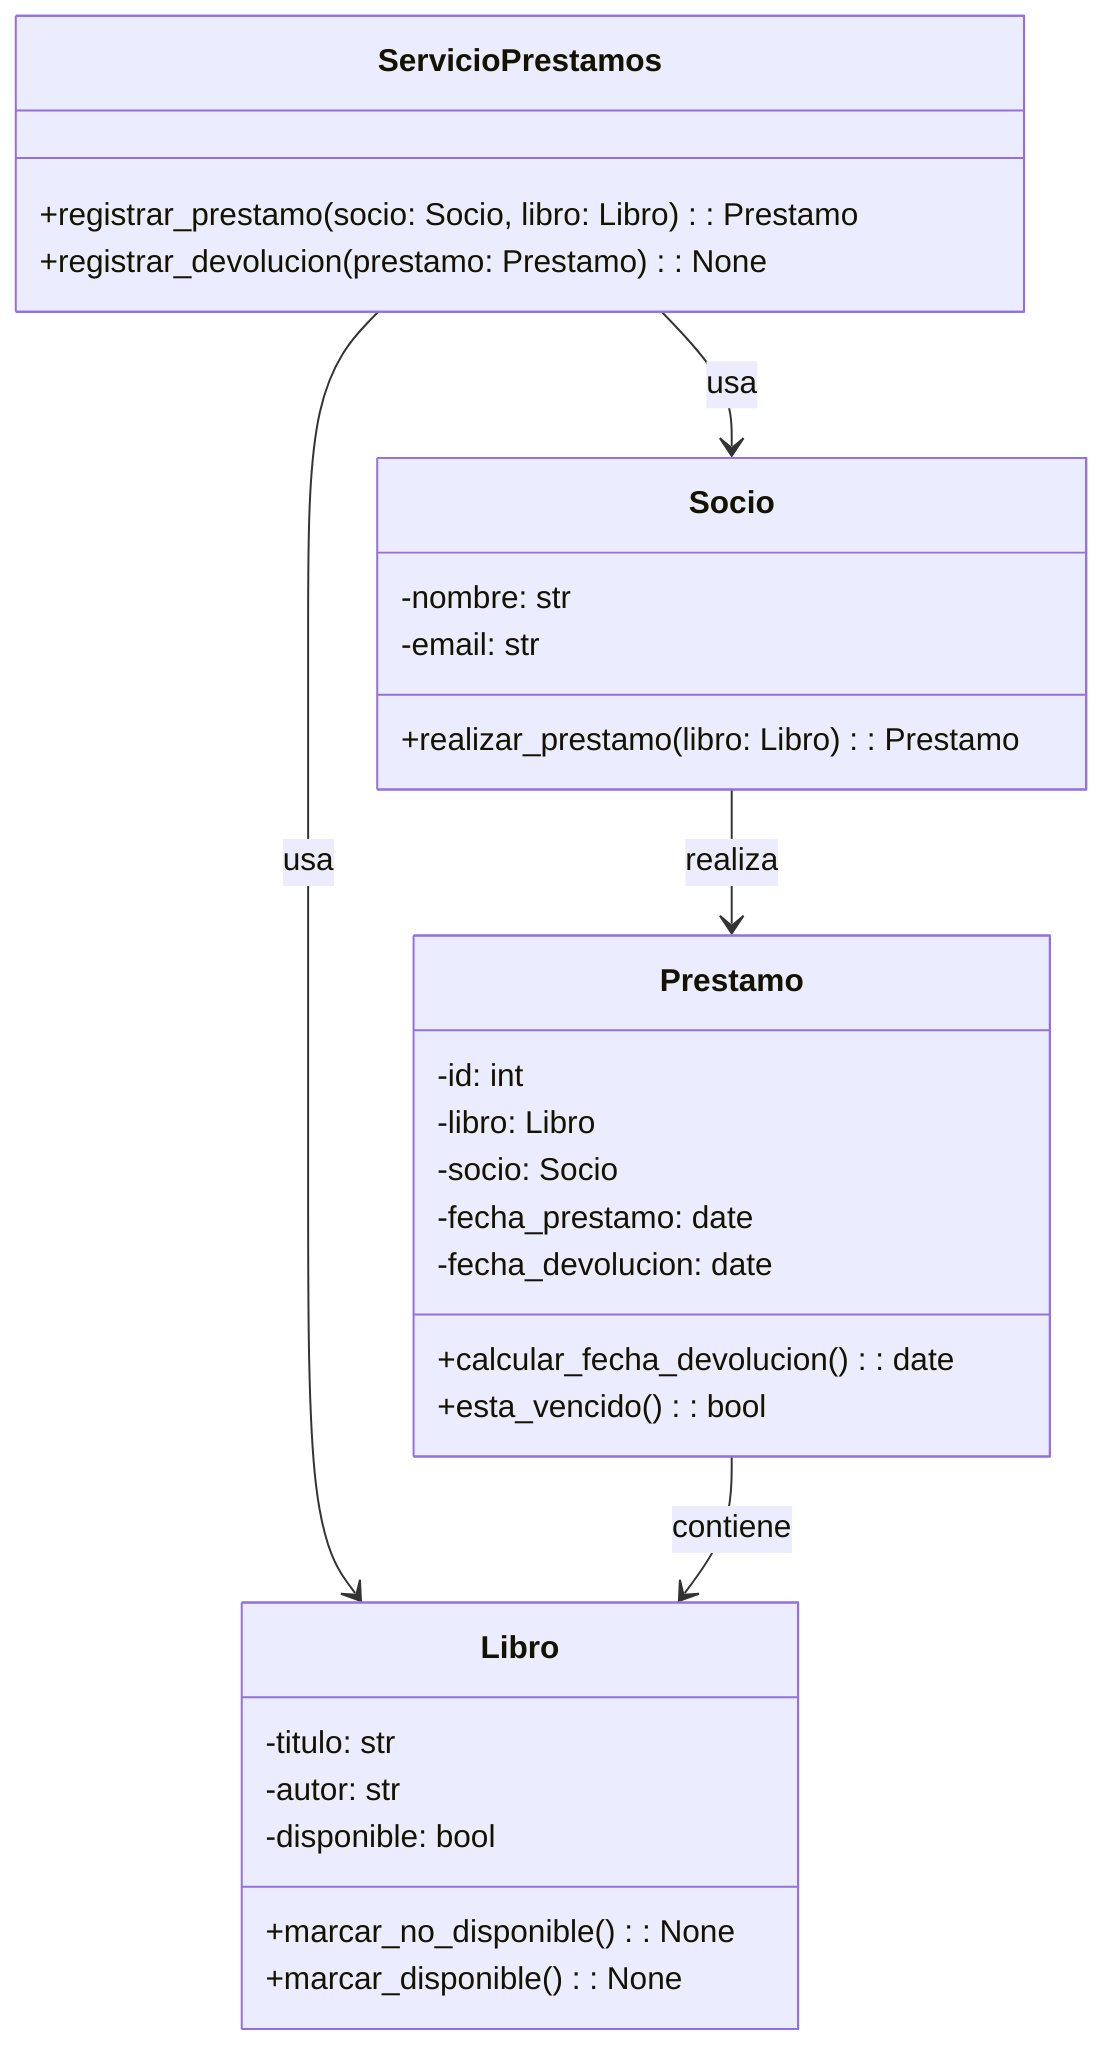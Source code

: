 classDiagram
    class ServicioPrestamos {
        +registrar_prestamo(socio: Socio, libro: Libro) : Prestamo
        +registrar_devolucion(prestamo: Prestamo) : None
    }

    class Socio {
        -nombre: str
        -email: str
        +realizar_prestamo(libro: Libro) : Prestamo
    }

    class Prestamo {
        -id: int
        -libro: Libro
        -socio: Socio
        -fecha_prestamo: date
        -fecha_devolucion: date
        +calcular_fecha_devolucion() : date
        +esta_vencido() : bool
    }

    class Libro {
        -titulo: str
        -autor: str
        -disponible: bool
        +marcar_no_disponible() : None
        +marcar_disponible() : None
    }

    ServicioPrestamos --> Socio : usa
    ServicioPrestamos --> Libro : usa
    Socio --> Prestamo : realiza
    Prestamo --> Libro : contiene